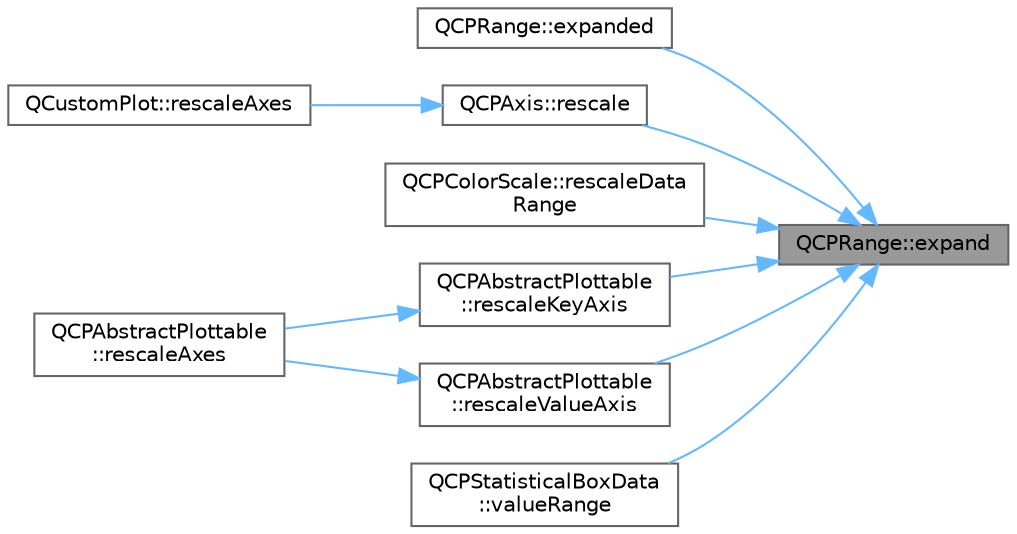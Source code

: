 digraph "QCPRange::expand"
{
 // LATEX_PDF_SIZE
  bgcolor="transparent";
  edge [fontname=Helvetica,fontsize=10,labelfontname=Helvetica,labelfontsize=10];
  node [fontname=Helvetica,fontsize=10,shape=box,height=0.2,width=0.4];
  rankdir="RL";
  Node1 [label="QCPRange::expand",height=0.2,width=0.4,color="gray40", fillcolor="grey60", style="filled", fontcolor="black",tooltip=" "];
  Node1 -> Node2 [dir="back",color="steelblue1",style="solid"];
  Node2 [label="QCPRange::expanded",height=0.2,width=0.4,color="grey40", fillcolor="white", style="filled",URL="$class_q_c_p_range.html#a9cbfb7cd06eac1839cae981e05c19633",tooltip=" "];
  Node1 -> Node3 [dir="back",color="steelblue1",style="solid"];
  Node3 [label="QCPAxis::rescale",height=0.2,width=0.4,color="grey40", fillcolor="white", style="filled",URL="$class_q_c_p_axis.html#a499345f02ebce4b23d8ccec96e58daa9",tooltip=" "];
  Node3 -> Node4 [dir="back",color="steelblue1",style="solid"];
  Node4 [label="QCustomPlot::rescaleAxes",height=0.2,width=0.4,color="grey40", fillcolor="white", style="filled",URL="$class_q_custom_plot.html#ad86528f2cee6c7e446dea4a6e8839935",tooltip=" "];
  Node1 -> Node5 [dir="back",color="steelblue1",style="solid"];
  Node5 [label="QCPColorScale::rescaleData\lRange",height=0.2,width=0.4,color="grey40", fillcolor="white", style="filled",URL="$class_q_c_p_color_scale.html#a425983db4478543924ddbd04ea20a356",tooltip=" "];
  Node1 -> Node6 [dir="back",color="steelblue1",style="solid"];
  Node6 [label="QCPAbstractPlottable\l::rescaleKeyAxis",height=0.2,width=0.4,color="grey40", fillcolor="white", style="filled",URL="$class_q_c_p_abstract_plottable.html#ae96b83c961e257da116c6acf9c7da308",tooltip=" "];
  Node6 -> Node7 [dir="back",color="steelblue1",style="solid"];
  Node7 [label="QCPAbstractPlottable\l::rescaleAxes",height=0.2,width=0.4,color="grey40", fillcolor="white", style="filled",URL="$class_q_c_p_abstract_plottable.html#a1491c4a606bccd2d09e65e11b79eb882",tooltip=" "];
  Node1 -> Node8 [dir="back",color="steelblue1",style="solid"];
  Node8 [label="QCPAbstractPlottable\l::rescaleValueAxis",height=0.2,width=0.4,color="grey40", fillcolor="white", style="filled",URL="$class_q_c_p_abstract_plottable.html#a714eaf36b12434cd71846215504db82e",tooltip=" "];
  Node8 -> Node7 [dir="back",color="steelblue1",style="solid"];
  Node1 -> Node9 [dir="back",color="steelblue1",style="solid"];
  Node9 [label="QCPStatisticalBoxData\l::valueRange",height=0.2,width=0.4,color="grey40", fillcolor="white", style="filled",URL="$class_q_c_p_statistical_box_data.html#a1a2410fcf3d45fa3a1ad09e265b9bcad",tooltip=" "];
}

